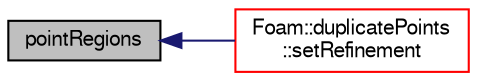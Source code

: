 digraph "pointRegions"
{
  bgcolor="transparent";
  edge [fontname="FreeSans",fontsize="10",labelfontname="FreeSans",labelfontsize="10"];
  node [fontname="FreeSans",fontsize="10",shape=record];
  rankdir="LR";
  Node318 [label="pointRegions",height=0.2,width=0.4,color="black", fillcolor="grey75", style="filled", fontcolor="black"];
  Node318 -> Node319 [dir="back",color="midnightblue",fontsize="10",style="solid",fontname="FreeSans"];
  Node319 [label="Foam::duplicatePoints\l::setRefinement",height=0.2,width=0.4,color="red",URL="$a21638.html#a159a54964aa4001ff24e9fb05834750a",tooltip="Play commands into polyTopoChange to duplicate points. Gets. "];
}
